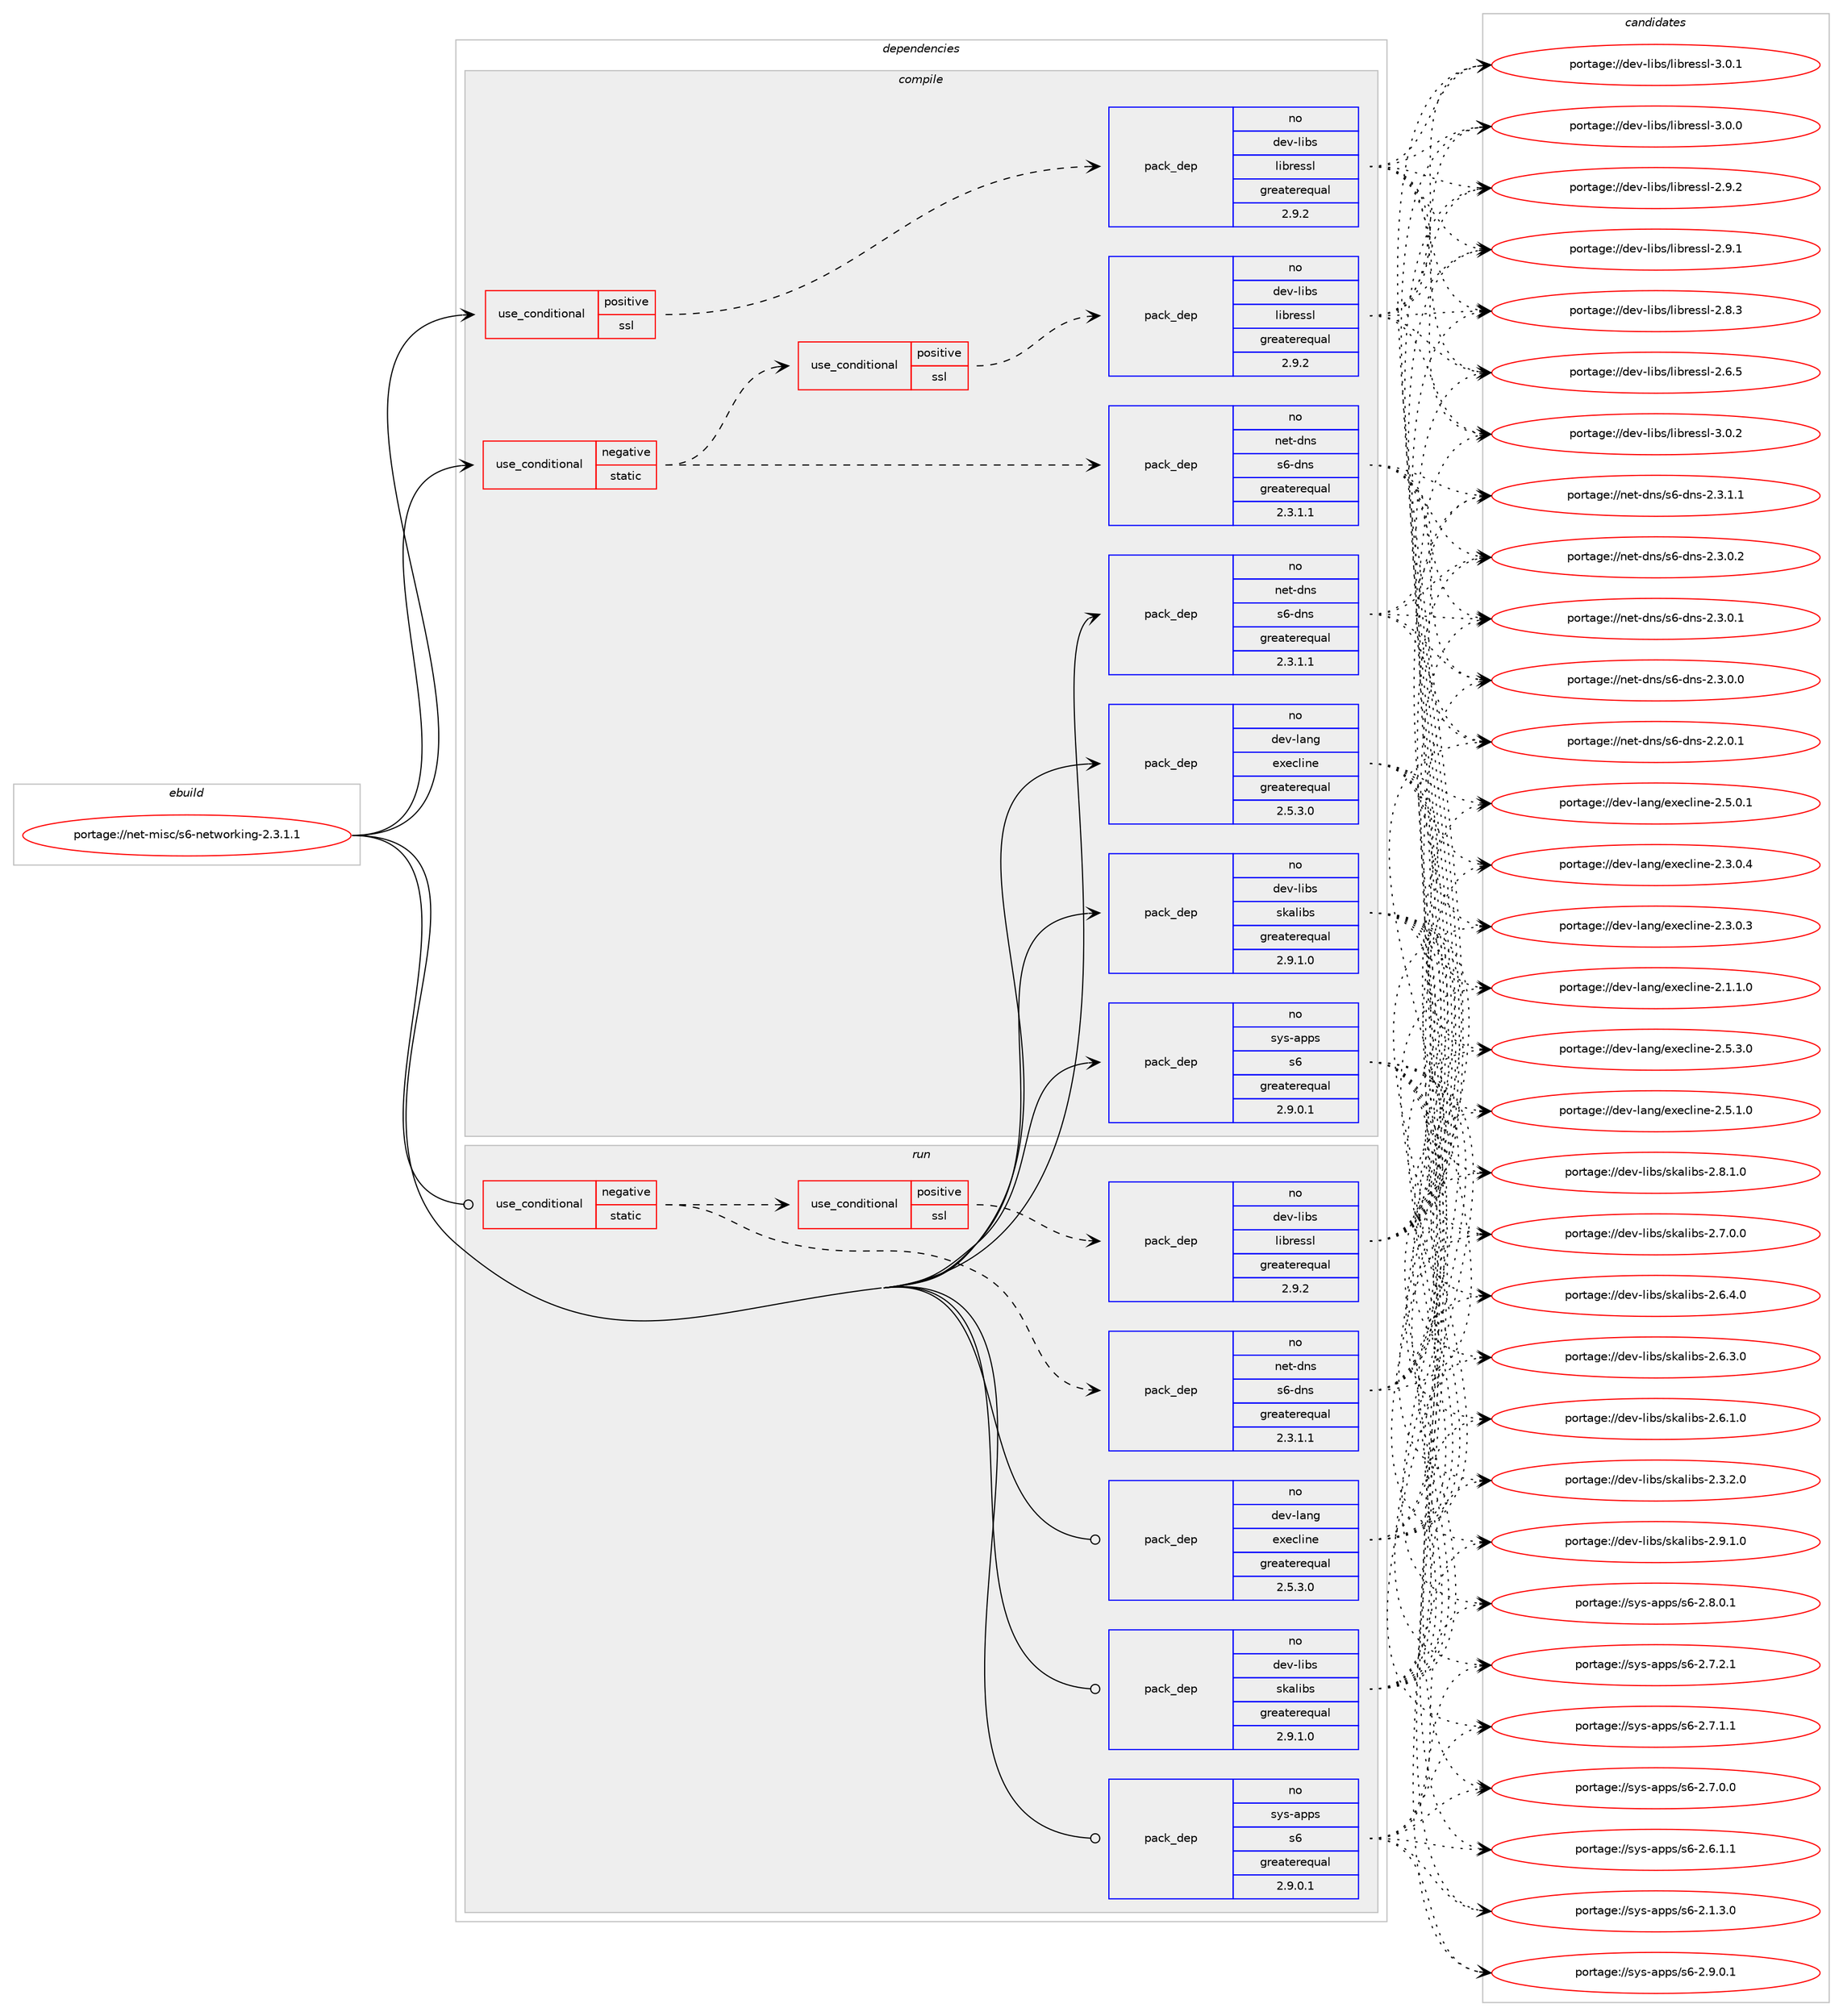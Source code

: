 digraph prolog {

# *************
# Graph options
# *************

newrank=true;
concentrate=true;
compound=true;
graph [rankdir=LR,fontname=Helvetica,fontsize=10,ranksep=1.5];#, ranksep=2.5, nodesep=0.2];
edge  [arrowhead=vee];
node  [fontname=Helvetica,fontsize=10];

# **********
# The ebuild
# **********

subgraph cluster_leftcol {
color=gray;
rank=same;
label=<<i>ebuild</i>>;
id [label="portage://net-misc/s6-networking-2.3.1.1", color=red, width=4, href="../net-misc/s6-networking-2.3.1.1.svg"];
}

# ****************
# The dependencies
# ****************

subgraph cluster_midcol {
color=gray;
label=<<i>dependencies</i>>;
subgraph cluster_compile {
fillcolor="#eeeeee";
style=filled;
label=<<i>compile</i>>;
subgraph cond9346 {
dependency50877 [label=<<TABLE BORDER="0" CELLBORDER="1" CELLSPACING="0" CELLPADDING="4"><TR><TD ROWSPAN="3" CELLPADDING="10">use_conditional</TD></TR><TR><TD>negative</TD></TR><TR><TD>static</TD></TR></TABLE>>, shape=none, color=red];
subgraph pack40482 {
dependency50878 [label=<<TABLE BORDER="0" CELLBORDER="1" CELLSPACING="0" CELLPADDING="4" WIDTH="220"><TR><TD ROWSPAN="6" CELLPADDING="30">pack_dep</TD></TR><TR><TD WIDTH="110">no</TD></TR><TR><TD>net-dns</TD></TR><TR><TD>s6-dns</TD></TR><TR><TD>greaterequal</TD></TR><TR><TD>2.3.1.1</TD></TR></TABLE>>, shape=none, color=blue];
}
dependency50877:e -> dependency50878:w [weight=20,style="dashed",arrowhead="vee"];
subgraph cond9347 {
dependency50879 [label=<<TABLE BORDER="0" CELLBORDER="1" CELLSPACING="0" CELLPADDING="4"><TR><TD ROWSPAN="3" CELLPADDING="10">use_conditional</TD></TR><TR><TD>positive</TD></TR><TR><TD>ssl</TD></TR></TABLE>>, shape=none, color=red];
subgraph pack40483 {
dependency50880 [label=<<TABLE BORDER="0" CELLBORDER="1" CELLSPACING="0" CELLPADDING="4" WIDTH="220"><TR><TD ROWSPAN="6" CELLPADDING="30">pack_dep</TD></TR><TR><TD WIDTH="110">no</TD></TR><TR><TD>dev-libs</TD></TR><TR><TD>libressl</TD></TR><TR><TD>greaterequal</TD></TR><TR><TD>2.9.2</TD></TR></TABLE>>, shape=none, color=blue];
}
dependency50879:e -> dependency50880:w [weight=20,style="dashed",arrowhead="vee"];
}
dependency50877:e -> dependency50879:w [weight=20,style="dashed",arrowhead="vee"];
}
id:e -> dependency50877:w [weight=20,style="solid",arrowhead="vee"];
subgraph cond9348 {
dependency50881 [label=<<TABLE BORDER="0" CELLBORDER="1" CELLSPACING="0" CELLPADDING="4"><TR><TD ROWSPAN="3" CELLPADDING="10">use_conditional</TD></TR><TR><TD>positive</TD></TR><TR><TD>ssl</TD></TR></TABLE>>, shape=none, color=red];
subgraph pack40484 {
dependency50882 [label=<<TABLE BORDER="0" CELLBORDER="1" CELLSPACING="0" CELLPADDING="4" WIDTH="220"><TR><TD ROWSPAN="6" CELLPADDING="30">pack_dep</TD></TR><TR><TD WIDTH="110">no</TD></TR><TR><TD>dev-libs</TD></TR><TR><TD>libressl</TD></TR><TR><TD>greaterequal</TD></TR><TR><TD>2.9.2</TD></TR></TABLE>>, shape=none, color=blue];
}
dependency50881:e -> dependency50882:w [weight=20,style="dashed",arrowhead="vee"];
}
id:e -> dependency50881:w [weight=20,style="solid",arrowhead="vee"];
subgraph pack40485 {
dependency50883 [label=<<TABLE BORDER="0" CELLBORDER="1" CELLSPACING="0" CELLPADDING="4" WIDTH="220"><TR><TD ROWSPAN="6" CELLPADDING="30">pack_dep</TD></TR><TR><TD WIDTH="110">no</TD></TR><TR><TD>dev-lang</TD></TR><TR><TD>execline</TD></TR><TR><TD>greaterequal</TD></TR><TR><TD>2.5.3.0</TD></TR></TABLE>>, shape=none, color=blue];
}
id:e -> dependency50883:w [weight=20,style="solid",arrowhead="vee"];
subgraph pack40486 {
dependency50884 [label=<<TABLE BORDER="0" CELLBORDER="1" CELLSPACING="0" CELLPADDING="4" WIDTH="220"><TR><TD ROWSPAN="6" CELLPADDING="30">pack_dep</TD></TR><TR><TD WIDTH="110">no</TD></TR><TR><TD>dev-libs</TD></TR><TR><TD>skalibs</TD></TR><TR><TD>greaterequal</TD></TR><TR><TD>2.9.1.0</TD></TR></TABLE>>, shape=none, color=blue];
}
id:e -> dependency50884:w [weight=20,style="solid",arrowhead="vee"];
subgraph pack40487 {
dependency50885 [label=<<TABLE BORDER="0" CELLBORDER="1" CELLSPACING="0" CELLPADDING="4" WIDTH="220"><TR><TD ROWSPAN="6" CELLPADDING="30">pack_dep</TD></TR><TR><TD WIDTH="110">no</TD></TR><TR><TD>net-dns</TD></TR><TR><TD>s6-dns</TD></TR><TR><TD>greaterequal</TD></TR><TR><TD>2.3.1.1</TD></TR></TABLE>>, shape=none, color=blue];
}
id:e -> dependency50885:w [weight=20,style="solid",arrowhead="vee"];
subgraph pack40488 {
dependency50886 [label=<<TABLE BORDER="0" CELLBORDER="1" CELLSPACING="0" CELLPADDING="4" WIDTH="220"><TR><TD ROWSPAN="6" CELLPADDING="30">pack_dep</TD></TR><TR><TD WIDTH="110">no</TD></TR><TR><TD>sys-apps</TD></TR><TR><TD>s6</TD></TR><TR><TD>greaterequal</TD></TR><TR><TD>2.9.0.1</TD></TR></TABLE>>, shape=none, color=blue];
}
id:e -> dependency50886:w [weight=20,style="solid",arrowhead="vee"];
}
subgraph cluster_compileandrun {
fillcolor="#eeeeee";
style=filled;
label=<<i>compile and run</i>>;
}
subgraph cluster_run {
fillcolor="#eeeeee";
style=filled;
label=<<i>run</i>>;
subgraph cond9349 {
dependency50887 [label=<<TABLE BORDER="0" CELLBORDER="1" CELLSPACING="0" CELLPADDING="4"><TR><TD ROWSPAN="3" CELLPADDING="10">use_conditional</TD></TR><TR><TD>negative</TD></TR><TR><TD>static</TD></TR></TABLE>>, shape=none, color=red];
subgraph pack40489 {
dependency50888 [label=<<TABLE BORDER="0" CELLBORDER="1" CELLSPACING="0" CELLPADDING="4" WIDTH="220"><TR><TD ROWSPAN="6" CELLPADDING="30">pack_dep</TD></TR><TR><TD WIDTH="110">no</TD></TR><TR><TD>net-dns</TD></TR><TR><TD>s6-dns</TD></TR><TR><TD>greaterequal</TD></TR><TR><TD>2.3.1.1</TD></TR></TABLE>>, shape=none, color=blue];
}
dependency50887:e -> dependency50888:w [weight=20,style="dashed",arrowhead="vee"];
subgraph cond9350 {
dependency50889 [label=<<TABLE BORDER="0" CELLBORDER="1" CELLSPACING="0" CELLPADDING="4"><TR><TD ROWSPAN="3" CELLPADDING="10">use_conditional</TD></TR><TR><TD>positive</TD></TR><TR><TD>ssl</TD></TR></TABLE>>, shape=none, color=red];
subgraph pack40490 {
dependency50890 [label=<<TABLE BORDER="0" CELLBORDER="1" CELLSPACING="0" CELLPADDING="4" WIDTH="220"><TR><TD ROWSPAN="6" CELLPADDING="30">pack_dep</TD></TR><TR><TD WIDTH="110">no</TD></TR><TR><TD>dev-libs</TD></TR><TR><TD>libressl</TD></TR><TR><TD>greaterequal</TD></TR><TR><TD>2.9.2</TD></TR></TABLE>>, shape=none, color=blue];
}
dependency50889:e -> dependency50890:w [weight=20,style="dashed",arrowhead="vee"];
}
dependency50887:e -> dependency50889:w [weight=20,style="dashed",arrowhead="vee"];
}
id:e -> dependency50887:w [weight=20,style="solid",arrowhead="odot"];
subgraph pack40491 {
dependency50891 [label=<<TABLE BORDER="0" CELLBORDER="1" CELLSPACING="0" CELLPADDING="4" WIDTH="220"><TR><TD ROWSPAN="6" CELLPADDING="30">pack_dep</TD></TR><TR><TD WIDTH="110">no</TD></TR><TR><TD>dev-lang</TD></TR><TR><TD>execline</TD></TR><TR><TD>greaterequal</TD></TR><TR><TD>2.5.3.0</TD></TR></TABLE>>, shape=none, color=blue];
}
id:e -> dependency50891:w [weight=20,style="solid",arrowhead="odot"];
subgraph pack40492 {
dependency50892 [label=<<TABLE BORDER="0" CELLBORDER="1" CELLSPACING="0" CELLPADDING="4" WIDTH="220"><TR><TD ROWSPAN="6" CELLPADDING="30">pack_dep</TD></TR><TR><TD WIDTH="110">no</TD></TR><TR><TD>dev-libs</TD></TR><TR><TD>skalibs</TD></TR><TR><TD>greaterequal</TD></TR><TR><TD>2.9.1.0</TD></TR></TABLE>>, shape=none, color=blue];
}
id:e -> dependency50892:w [weight=20,style="solid",arrowhead="odot"];
subgraph pack40493 {
dependency50893 [label=<<TABLE BORDER="0" CELLBORDER="1" CELLSPACING="0" CELLPADDING="4" WIDTH="220"><TR><TD ROWSPAN="6" CELLPADDING="30">pack_dep</TD></TR><TR><TD WIDTH="110">no</TD></TR><TR><TD>sys-apps</TD></TR><TR><TD>s6</TD></TR><TR><TD>greaterequal</TD></TR><TR><TD>2.9.0.1</TD></TR></TABLE>>, shape=none, color=blue];
}
id:e -> dependency50893:w [weight=20,style="solid",arrowhead="odot"];
}
}

# **************
# The candidates
# **************

subgraph cluster_choices {
rank=same;
color=gray;
label=<<i>candidates</i>>;

subgraph choice40482 {
color=black;
nodesep=1;
choice110101116451001101154711554451001101154550465146494649 [label="portage://net-dns/s6-dns-2.3.1.1", color=red, width=4,href="../net-dns/s6-dns-2.3.1.1.svg"];
choice110101116451001101154711554451001101154550465146484650 [label="portage://net-dns/s6-dns-2.3.0.2", color=red, width=4,href="../net-dns/s6-dns-2.3.0.2.svg"];
choice110101116451001101154711554451001101154550465146484649 [label="portage://net-dns/s6-dns-2.3.0.1", color=red, width=4,href="../net-dns/s6-dns-2.3.0.1.svg"];
choice110101116451001101154711554451001101154550465146484648 [label="portage://net-dns/s6-dns-2.3.0.0", color=red, width=4,href="../net-dns/s6-dns-2.3.0.0.svg"];
choice110101116451001101154711554451001101154550465046484649 [label="portage://net-dns/s6-dns-2.2.0.1", color=red, width=4,href="../net-dns/s6-dns-2.2.0.1.svg"];
dependency50878:e -> choice110101116451001101154711554451001101154550465146494649:w [style=dotted,weight="100"];
dependency50878:e -> choice110101116451001101154711554451001101154550465146484650:w [style=dotted,weight="100"];
dependency50878:e -> choice110101116451001101154711554451001101154550465146484649:w [style=dotted,weight="100"];
dependency50878:e -> choice110101116451001101154711554451001101154550465146484648:w [style=dotted,weight="100"];
dependency50878:e -> choice110101116451001101154711554451001101154550465046484649:w [style=dotted,weight="100"];
}
subgraph choice40483 {
color=black;
nodesep=1;
choice10010111845108105981154710810598114101115115108455146484650 [label="portage://dev-libs/libressl-3.0.2", color=red, width=4,href="../dev-libs/libressl-3.0.2.svg"];
choice10010111845108105981154710810598114101115115108455146484649 [label="portage://dev-libs/libressl-3.0.1", color=red, width=4,href="../dev-libs/libressl-3.0.1.svg"];
choice10010111845108105981154710810598114101115115108455146484648 [label="portage://dev-libs/libressl-3.0.0", color=red, width=4,href="../dev-libs/libressl-3.0.0.svg"];
choice10010111845108105981154710810598114101115115108455046574650 [label="portage://dev-libs/libressl-2.9.2", color=red, width=4,href="../dev-libs/libressl-2.9.2.svg"];
choice10010111845108105981154710810598114101115115108455046574649 [label="portage://dev-libs/libressl-2.9.1", color=red, width=4,href="../dev-libs/libressl-2.9.1.svg"];
choice10010111845108105981154710810598114101115115108455046564651 [label="portage://dev-libs/libressl-2.8.3", color=red, width=4,href="../dev-libs/libressl-2.8.3.svg"];
choice10010111845108105981154710810598114101115115108455046544653 [label="portage://dev-libs/libressl-2.6.5", color=red, width=4,href="../dev-libs/libressl-2.6.5.svg"];
dependency50880:e -> choice10010111845108105981154710810598114101115115108455146484650:w [style=dotted,weight="100"];
dependency50880:e -> choice10010111845108105981154710810598114101115115108455146484649:w [style=dotted,weight="100"];
dependency50880:e -> choice10010111845108105981154710810598114101115115108455146484648:w [style=dotted,weight="100"];
dependency50880:e -> choice10010111845108105981154710810598114101115115108455046574650:w [style=dotted,weight="100"];
dependency50880:e -> choice10010111845108105981154710810598114101115115108455046574649:w [style=dotted,weight="100"];
dependency50880:e -> choice10010111845108105981154710810598114101115115108455046564651:w [style=dotted,weight="100"];
dependency50880:e -> choice10010111845108105981154710810598114101115115108455046544653:w [style=dotted,weight="100"];
}
subgraph choice40484 {
color=black;
nodesep=1;
choice10010111845108105981154710810598114101115115108455146484650 [label="portage://dev-libs/libressl-3.0.2", color=red, width=4,href="../dev-libs/libressl-3.0.2.svg"];
choice10010111845108105981154710810598114101115115108455146484649 [label="portage://dev-libs/libressl-3.0.1", color=red, width=4,href="../dev-libs/libressl-3.0.1.svg"];
choice10010111845108105981154710810598114101115115108455146484648 [label="portage://dev-libs/libressl-3.0.0", color=red, width=4,href="../dev-libs/libressl-3.0.0.svg"];
choice10010111845108105981154710810598114101115115108455046574650 [label="portage://dev-libs/libressl-2.9.2", color=red, width=4,href="../dev-libs/libressl-2.9.2.svg"];
choice10010111845108105981154710810598114101115115108455046574649 [label="portage://dev-libs/libressl-2.9.1", color=red, width=4,href="../dev-libs/libressl-2.9.1.svg"];
choice10010111845108105981154710810598114101115115108455046564651 [label="portage://dev-libs/libressl-2.8.3", color=red, width=4,href="../dev-libs/libressl-2.8.3.svg"];
choice10010111845108105981154710810598114101115115108455046544653 [label="portage://dev-libs/libressl-2.6.5", color=red, width=4,href="../dev-libs/libressl-2.6.5.svg"];
dependency50882:e -> choice10010111845108105981154710810598114101115115108455146484650:w [style=dotted,weight="100"];
dependency50882:e -> choice10010111845108105981154710810598114101115115108455146484649:w [style=dotted,weight="100"];
dependency50882:e -> choice10010111845108105981154710810598114101115115108455146484648:w [style=dotted,weight="100"];
dependency50882:e -> choice10010111845108105981154710810598114101115115108455046574650:w [style=dotted,weight="100"];
dependency50882:e -> choice10010111845108105981154710810598114101115115108455046574649:w [style=dotted,weight="100"];
dependency50882:e -> choice10010111845108105981154710810598114101115115108455046564651:w [style=dotted,weight="100"];
dependency50882:e -> choice10010111845108105981154710810598114101115115108455046544653:w [style=dotted,weight="100"];
}
subgraph choice40485 {
color=black;
nodesep=1;
choice100101118451089711010347101120101991081051101014550465346514648 [label="portage://dev-lang/execline-2.5.3.0", color=red, width=4,href="../dev-lang/execline-2.5.3.0.svg"];
choice100101118451089711010347101120101991081051101014550465346494648 [label="portage://dev-lang/execline-2.5.1.0", color=red, width=4,href="../dev-lang/execline-2.5.1.0.svg"];
choice100101118451089711010347101120101991081051101014550465346484649 [label="portage://dev-lang/execline-2.5.0.1", color=red, width=4,href="../dev-lang/execline-2.5.0.1.svg"];
choice100101118451089711010347101120101991081051101014550465146484652 [label="portage://dev-lang/execline-2.3.0.4", color=red, width=4,href="../dev-lang/execline-2.3.0.4.svg"];
choice100101118451089711010347101120101991081051101014550465146484651 [label="portage://dev-lang/execline-2.3.0.3", color=red, width=4,href="../dev-lang/execline-2.3.0.3.svg"];
choice100101118451089711010347101120101991081051101014550464946494648 [label="portage://dev-lang/execline-2.1.1.0", color=red, width=4,href="../dev-lang/execline-2.1.1.0.svg"];
dependency50883:e -> choice100101118451089711010347101120101991081051101014550465346514648:w [style=dotted,weight="100"];
dependency50883:e -> choice100101118451089711010347101120101991081051101014550465346494648:w [style=dotted,weight="100"];
dependency50883:e -> choice100101118451089711010347101120101991081051101014550465346484649:w [style=dotted,weight="100"];
dependency50883:e -> choice100101118451089711010347101120101991081051101014550465146484652:w [style=dotted,weight="100"];
dependency50883:e -> choice100101118451089711010347101120101991081051101014550465146484651:w [style=dotted,weight="100"];
dependency50883:e -> choice100101118451089711010347101120101991081051101014550464946494648:w [style=dotted,weight="100"];
}
subgraph choice40486 {
color=black;
nodesep=1;
choice10010111845108105981154711510797108105981154550465746494648 [label="portage://dev-libs/skalibs-2.9.1.0", color=red, width=4,href="../dev-libs/skalibs-2.9.1.0.svg"];
choice10010111845108105981154711510797108105981154550465646494648 [label="portage://dev-libs/skalibs-2.8.1.0", color=red, width=4,href="../dev-libs/skalibs-2.8.1.0.svg"];
choice10010111845108105981154711510797108105981154550465546484648 [label="portage://dev-libs/skalibs-2.7.0.0", color=red, width=4,href="../dev-libs/skalibs-2.7.0.0.svg"];
choice10010111845108105981154711510797108105981154550465446524648 [label="portage://dev-libs/skalibs-2.6.4.0", color=red, width=4,href="../dev-libs/skalibs-2.6.4.0.svg"];
choice10010111845108105981154711510797108105981154550465446514648 [label="portage://dev-libs/skalibs-2.6.3.0", color=red, width=4,href="../dev-libs/skalibs-2.6.3.0.svg"];
choice10010111845108105981154711510797108105981154550465446494648 [label="portage://dev-libs/skalibs-2.6.1.0", color=red, width=4,href="../dev-libs/skalibs-2.6.1.0.svg"];
choice10010111845108105981154711510797108105981154550465146504648 [label="portage://dev-libs/skalibs-2.3.2.0", color=red, width=4,href="../dev-libs/skalibs-2.3.2.0.svg"];
dependency50884:e -> choice10010111845108105981154711510797108105981154550465746494648:w [style=dotted,weight="100"];
dependency50884:e -> choice10010111845108105981154711510797108105981154550465646494648:w [style=dotted,weight="100"];
dependency50884:e -> choice10010111845108105981154711510797108105981154550465546484648:w [style=dotted,weight="100"];
dependency50884:e -> choice10010111845108105981154711510797108105981154550465446524648:w [style=dotted,weight="100"];
dependency50884:e -> choice10010111845108105981154711510797108105981154550465446514648:w [style=dotted,weight="100"];
dependency50884:e -> choice10010111845108105981154711510797108105981154550465446494648:w [style=dotted,weight="100"];
dependency50884:e -> choice10010111845108105981154711510797108105981154550465146504648:w [style=dotted,weight="100"];
}
subgraph choice40487 {
color=black;
nodesep=1;
choice110101116451001101154711554451001101154550465146494649 [label="portage://net-dns/s6-dns-2.3.1.1", color=red, width=4,href="../net-dns/s6-dns-2.3.1.1.svg"];
choice110101116451001101154711554451001101154550465146484650 [label="portage://net-dns/s6-dns-2.3.0.2", color=red, width=4,href="../net-dns/s6-dns-2.3.0.2.svg"];
choice110101116451001101154711554451001101154550465146484649 [label="portage://net-dns/s6-dns-2.3.0.1", color=red, width=4,href="../net-dns/s6-dns-2.3.0.1.svg"];
choice110101116451001101154711554451001101154550465146484648 [label="portage://net-dns/s6-dns-2.3.0.0", color=red, width=4,href="../net-dns/s6-dns-2.3.0.0.svg"];
choice110101116451001101154711554451001101154550465046484649 [label="portage://net-dns/s6-dns-2.2.0.1", color=red, width=4,href="../net-dns/s6-dns-2.2.0.1.svg"];
dependency50885:e -> choice110101116451001101154711554451001101154550465146494649:w [style=dotted,weight="100"];
dependency50885:e -> choice110101116451001101154711554451001101154550465146484650:w [style=dotted,weight="100"];
dependency50885:e -> choice110101116451001101154711554451001101154550465146484649:w [style=dotted,weight="100"];
dependency50885:e -> choice110101116451001101154711554451001101154550465146484648:w [style=dotted,weight="100"];
dependency50885:e -> choice110101116451001101154711554451001101154550465046484649:w [style=dotted,weight="100"];
}
subgraph choice40488 {
color=black;
nodesep=1;
choice115121115459711211211547115544550465746484649 [label="portage://sys-apps/s6-2.9.0.1", color=red, width=4,href="../sys-apps/s6-2.9.0.1.svg"];
choice115121115459711211211547115544550465646484649 [label="portage://sys-apps/s6-2.8.0.1", color=red, width=4,href="../sys-apps/s6-2.8.0.1.svg"];
choice115121115459711211211547115544550465546504649 [label="portage://sys-apps/s6-2.7.2.1", color=red, width=4,href="../sys-apps/s6-2.7.2.1.svg"];
choice115121115459711211211547115544550465546494649 [label="portage://sys-apps/s6-2.7.1.1", color=red, width=4,href="../sys-apps/s6-2.7.1.1.svg"];
choice115121115459711211211547115544550465546484648 [label="portage://sys-apps/s6-2.7.0.0", color=red, width=4,href="../sys-apps/s6-2.7.0.0.svg"];
choice115121115459711211211547115544550465446494649 [label="portage://sys-apps/s6-2.6.1.1", color=red, width=4,href="../sys-apps/s6-2.6.1.1.svg"];
choice115121115459711211211547115544550464946514648 [label="portage://sys-apps/s6-2.1.3.0", color=red, width=4,href="../sys-apps/s6-2.1.3.0.svg"];
dependency50886:e -> choice115121115459711211211547115544550465746484649:w [style=dotted,weight="100"];
dependency50886:e -> choice115121115459711211211547115544550465646484649:w [style=dotted,weight="100"];
dependency50886:e -> choice115121115459711211211547115544550465546504649:w [style=dotted,weight="100"];
dependency50886:e -> choice115121115459711211211547115544550465546494649:w [style=dotted,weight="100"];
dependency50886:e -> choice115121115459711211211547115544550465546484648:w [style=dotted,weight="100"];
dependency50886:e -> choice115121115459711211211547115544550465446494649:w [style=dotted,weight="100"];
dependency50886:e -> choice115121115459711211211547115544550464946514648:w [style=dotted,weight="100"];
}
subgraph choice40489 {
color=black;
nodesep=1;
choice110101116451001101154711554451001101154550465146494649 [label="portage://net-dns/s6-dns-2.3.1.1", color=red, width=4,href="../net-dns/s6-dns-2.3.1.1.svg"];
choice110101116451001101154711554451001101154550465146484650 [label="portage://net-dns/s6-dns-2.3.0.2", color=red, width=4,href="../net-dns/s6-dns-2.3.0.2.svg"];
choice110101116451001101154711554451001101154550465146484649 [label="portage://net-dns/s6-dns-2.3.0.1", color=red, width=4,href="../net-dns/s6-dns-2.3.0.1.svg"];
choice110101116451001101154711554451001101154550465146484648 [label="portage://net-dns/s6-dns-2.3.0.0", color=red, width=4,href="../net-dns/s6-dns-2.3.0.0.svg"];
choice110101116451001101154711554451001101154550465046484649 [label="portage://net-dns/s6-dns-2.2.0.1", color=red, width=4,href="../net-dns/s6-dns-2.2.0.1.svg"];
dependency50888:e -> choice110101116451001101154711554451001101154550465146494649:w [style=dotted,weight="100"];
dependency50888:e -> choice110101116451001101154711554451001101154550465146484650:w [style=dotted,weight="100"];
dependency50888:e -> choice110101116451001101154711554451001101154550465146484649:w [style=dotted,weight="100"];
dependency50888:e -> choice110101116451001101154711554451001101154550465146484648:w [style=dotted,weight="100"];
dependency50888:e -> choice110101116451001101154711554451001101154550465046484649:w [style=dotted,weight="100"];
}
subgraph choice40490 {
color=black;
nodesep=1;
choice10010111845108105981154710810598114101115115108455146484650 [label="portage://dev-libs/libressl-3.0.2", color=red, width=4,href="../dev-libs/libressl-3.0.2.svg"];
choice10010111845108105981154710810598114101115115108455146484649 [label="portage://dev-libs/libressl-3.0.1", color=red, width=4,href="../dev-libs/libressl-3.0.1.svg"];
choice10010111845108105981154710810598114101115115108455146484648 [label="portage://dev-libs/libressl-3.0.0", color=red, width=4,href="../dev-libs/libressl-3.0.0.svg"];
choice10010111845108105981154710810598114101115115108455046574650 [label="portage://dev-libs/libressl-2.9.2", color=red, width=4,href="../dev-libs/libressl-2.9.2.svg"];
choice10010111845108105981154710810598114101115115108455046574649 [label="portage://dev-libs/libressl-2.9.1", color=red, width=4,href="../dev-libs/libressl-2.9.1.svg"];
choice10010111845108105981154710810598114101115115108455046564651 [label="portage://dev-libs/libressl-2.8.3", color=red, width=4,href="../dev-libs/libressl-2.8.3.svg"];
choice10010111845108105981154710810598114101115115108455046544653 [label="portage://dev-libs/libressl-2.6.5", color=red, width=4,href="../dev-libs/libressl-2.6.5.svg"];
dependency50890:e -> choice10010111845108105981154710810598114101115115108455146484650:w [style=dotted,weight="100"];
dependency50890:e -> choice10010111845108105981154710810598114101115115108455146484649:w [style=dotted,weight="100"];
dependency50890:e -> choice10010111845108105981154710810598114101115115108455146484648:w [style=dotted,weight="100"];
dependency50890:e -> choice10010111845108105981154710810598114101115115108455046574650:w [style=dotted,weight="100"];
dependency50890:e -> choice10010111845108105981154710810598114101115115108455046574649:w [style=dotted,weight="100"];
dependency50890:e -> choice10010111845108105981154710810598114101115115108455046564651:w [style=dotted,weight="100"];
dependency50890:e -> choice10010111845108105981154710810598114101115115108455046544653:w [style=dotted,weight="100"];
}
subgraph choice40491 {
color=black;
nodesep=1;
choice100101118451089711010347101120101991081051101014550465346514648 [label="portage://dev-lang/execline-2.5.3.0", color=red, width=4,href="../dev-lang/execline-2.5.3.0.svg"];
choice100101118451089711010347101120101991081051101014550465346494648 [label="portage://dev-lang/execline-2.5.1.0", color=red, width=4,href="../dev-lang/execline-2.5.1.0.svg"];
choice100101118451089711010347101120101991081051101014550465346484649 [label="portage://dev-lang/execline-2.5.0.1", color=red, width=4,href="../dev-lang/execline-2.5.0.1.svg"];
choice100101118451089711010347101120101991081051101014550465146484652 [label="portage://dev-lang/execline-2.3.0.4", color=red, width=4,href="../dev-lang/execline-2.3.0.4.svg"];
choice100101118451089711010347101120101991081051101014550465146484651 [label="portage://dev-lang/execline-2.3.0.3", color=red, width=4,href="../dev-lang/execline-2.3.0.3.svg"];
choice100101118451089711010347101120101991081051101014550464946494648 [label="portage://dev-lang/execline-2.1.1.0", color=red, width=4,href="../dev-lang/execline-2.1.1.0.svg"];
dependency50891:e -> choice100101118451089711010347101120101991081051101014550465346514648:w [style=dotted,weight="100"];
dependency50891:e -> choice100101118451089711010347101120101991081051101014550465346494648:w [style=dotted,weight="100"];
dependency50891:e -> choice100101118451089711010347101120101991081051101014550465346484649:w [style=dotted,weight="100"];
dependency50891:e -> choice100101118451089711010347101120101991081051101014550465146484652:w [style=dotted,weight="100"];
dependency50891:e -> choice100101118451089711010347101120101991081051101014550465146484651:w [style=dotted,weight="100"];
dependency50891:e -> choice100101118451089711010347101120101991081051101014550464946494648:w [style=dotted,weight="100"];
}
subgraph choice40492 {
color=black;
nodesep=1;
choice10010111845108105981154711510797108105981154550465746494648 [label="portage://dev-libs/skalibs-2.9.1.0", color=red, width=4,href="../dev-libs/skalibs-2.9.1.0.svg"];
choice10010111845108105981154711510797108105981154550465646494648 [label="portage://dev-libs/skalibs-2.8.1.0", color=red, width=4,href="../dev-libs/skalibs-2.8.1.0.svg"];
choice10010111845108105981154711510797108105981154550465546484648 [label="portage://dev-libs/skalibs-2.7.0.0", color=red, width=4,href="../dev-libs/skalibs-2.7.0.0.svg"];
choice10010111845108105981154711510797108105981154550465446524648 [label="portage://dev-libs/skalibs-2.6.4.0", color=red, width=4,href="../dev-libs/skalibs-2.6.4.0.svg"];
choice10010111845108105981154711510797108105981154550465446514648 [label="portage://dev-libs/skalibs-2.6.3.0", color=red, width=4,href="../dev-libs/skalibs-2.6.3.0.svg"];
choice10010111845108105981154711510797108105981154550465446494648 [label="portage://dev-libs/skalibs-2.6.1.0", color=red, width=4,href="../dev-libs/skalibs-2.6.1.0.svg"];
choice10010111845108105981154711510797108105981154550465146504648 [label="portage://dev-libs/skalibs-2.3.2.0", color=red, width=4,href="../dev-libs/skalibs-2.3.2.0.svg"];
dependency50892:e -> choice10010111845108105981154711510797108105981154550465746494648:w [style=dotted,weight="100"];
dependency50892:e -> choice10010111845108105981154711510797108105981154550465646494648:w [style=dotted,weight="100"];
dependency50892:e -> choice10010111845108105981154711510797108105981154550465546484648:w [style=dotted,weight="100"];
dependency50892:e -> choice10010111845108105981154711510797108105981154550465446524648:w [style=dotted,weight="100"];
dependency50892:e -> choice10010111845108105981154711510797108105981154550465446514648:w [style=dotted,weight="100"];
dependency50892:e -> choice10010111845108105981154711510797108105981154550465446494648:w [style=dotted,weight="100"];
dependency50892:e -> choice10010111845108105981154711510797108105981154550465146504648:w [style=dotted,weight="100"];
}
subgraph choice40493 {
color=black;
nodesep=1;
choice115121115459711211211547115544550465746484649 [label="portage://sys-apps/s6-2.9.0.1", color=red, width=4,href="../sys-apps/s6-2.9.0.1.svg"];
choice115121115459711211211547115544550465646484649 [label="portage://sys-apps/s6-2.8.0.1", color=red, width=4,href="../sys-apps/s6-2.8.0.1.svg"];
choice115121115459711211211547115544550465546504649 [label="portage://sys-apps/s6-2.7.2.1", color=red, width=4,href="../sys-apps/s6-2.7.2.1.svg"];
choice115121115459711211211547115544550465546494649 [label="portage://sys-apps/s6-2.7.1.1", color=red, width=4,href="../sys-apps/s6-2.7.1.1.svg"];
choice115121115459711211211547115544550465546484648 [label="portage://sys-apps/s6-2.7.0.0", color=red, width=4,href="../sys-apps/s6-2.7.0.0.svg"];
choice115121115459711211211547115544550465446494649 [label="portage://sys-apps/s6-2.6.1.1", color=red, width=4,href="../sys-apps/s6-2.6.1.1.svg"];
choice115121115459711211211547115544550464946514648 [label="portage://sys-apps/s6-2.1.3.0", color=red, width=4,href="../sys-apps/s6-2.1.3.0.svg"];
dependency50893:e -> choice115121115459711211211547115544550465746484649:w [style=dotted,weight="100"];
dependency50893:e -> choice115121115459711211211547115544550465646484649:w [style=dotted,weight="100"];
dependency50893:e -> choice115121115459711211211547115544550465546504649:w [style=dotted,weight="100"];
dependency50893:e -> choice115121115459711211211547115544550465546494649:w [style=dotted,weight="100"];
dependency50893:e -> choice115121115459711211211547115544550465546484648:w [style=dotted,weight="100"];
dependency50893:e -> choice115121115459711211211547115544550465446494649:w [style=dotted,weight="100"];
dependency50893:e -> choice115121115459711211211547115544550464946514648:w [style=dotted,weight="100"];
}
}

}
